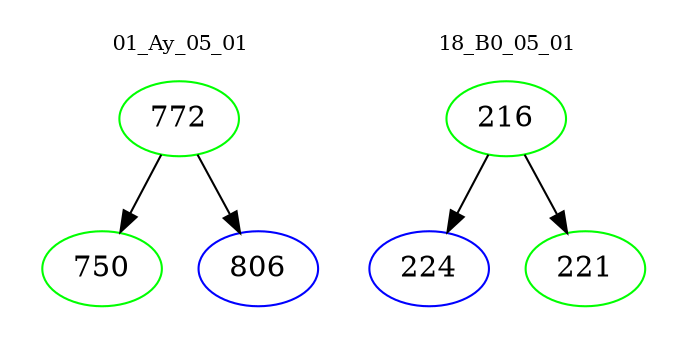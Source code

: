 digraph{
subgraph cluster_0 {
color = white
label = "01_Ay_05_01";
fontsize=10;
T0_772 [label="772", color="green"]
T0_772 -> T0_750 [color="black"]
T0_750 [label="750", color="green"]
T0_772 -> T0_806 [color="black"]
T0_806 [label="806", color="blue"]
}
subgraph cluster_1 {
color = white
label = "18_B0_05_01";
fontsize=10;
T1_216 [label="216", color="green"]
T1_216 -> T1_224 [color="black"]
T1_224 [label="224", color="blue"]
T1_216 -> T1_221 [color="black"]
T1_221 [label="221", color="green"]
}
}
